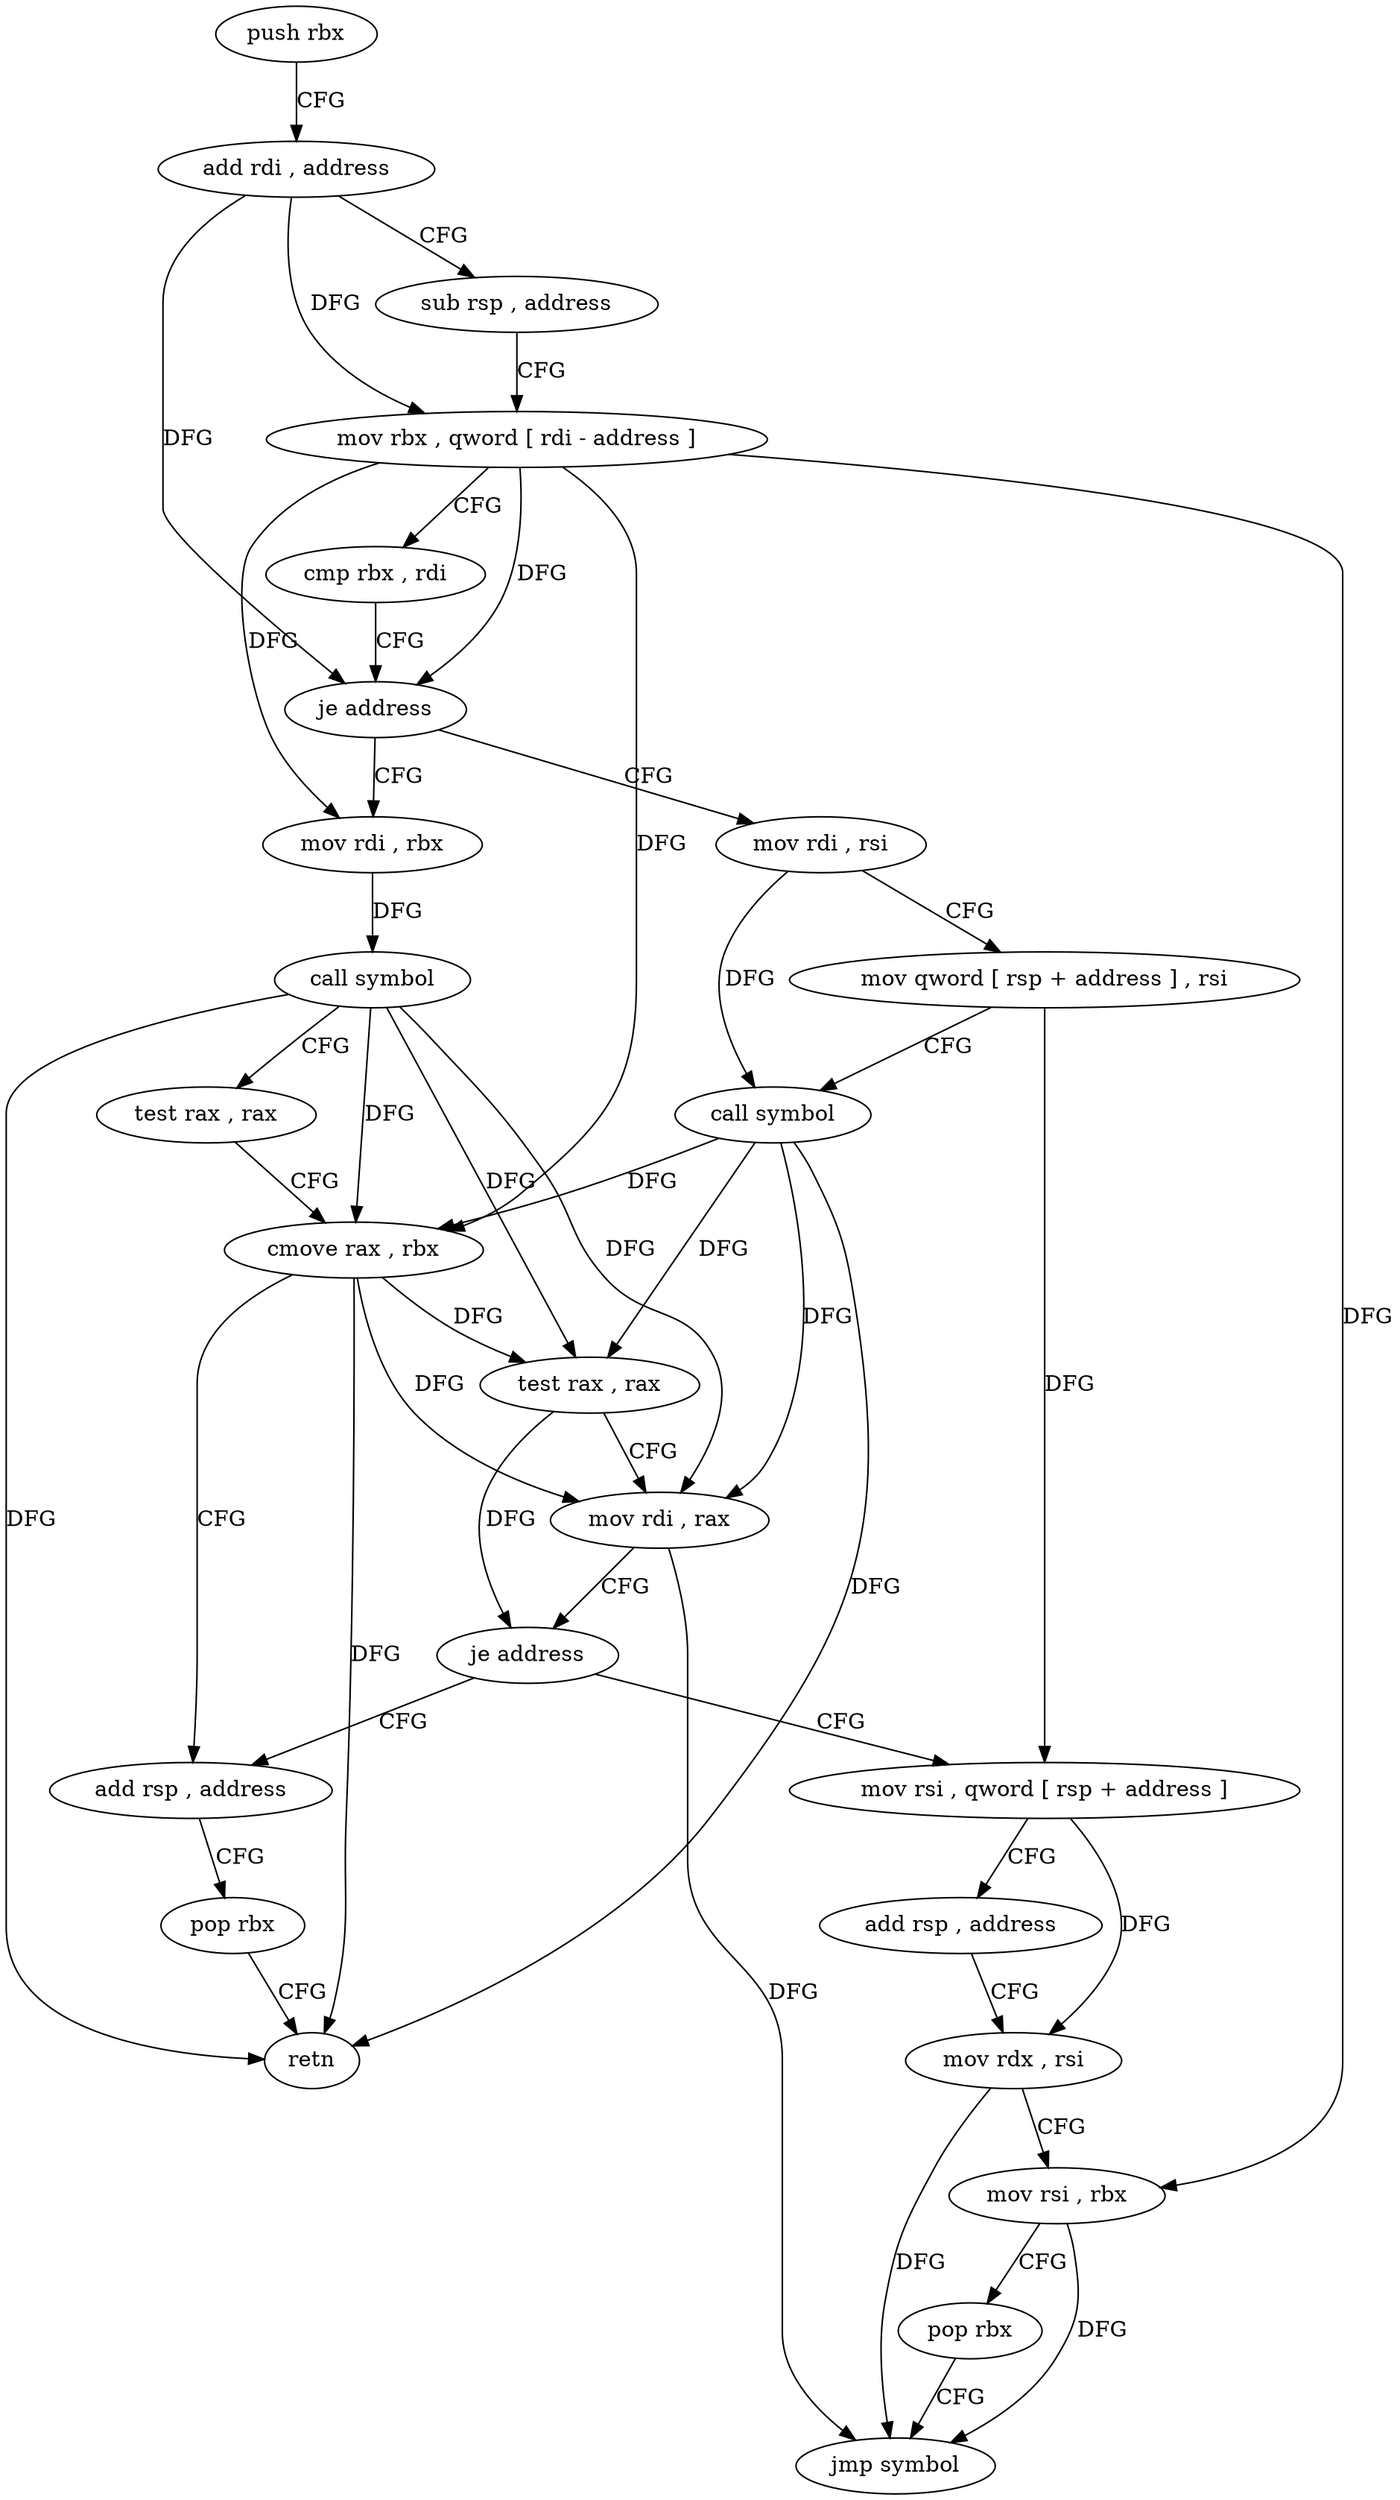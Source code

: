 digraph "func" {
"276144" [label = "push rbx" ]
"276145" [label = "add rdi , address" ]
"276149" [label = "sub rsp , address" ]
"276153" [label = "mov rbx , qword [ rdi - address ]" ]
"276157" [label = "cmp rbx , rdi" ]
"276160" [label = "je address" ]
"276192" [label = "mov rdi , rsi" ]
"276162" [label = "mov rdi , rbx" ]
"276195" [label = "mov qword [ rsp + address ] , rsi" ]
"276200" [label = "call symbol" ]
"276205" [label = "test rax , rax" ]
"276208" [label = "mov rdi , rax" ]
"276211" [label = "je address" ]
"276177" [label = "add rsp , address" ]
"276213" [label = "mov rsi , qword [ rsp + address ]" ]
"276165" [label = "call symbol" ]
"276170" [label = "test rax , rax" ]
"276173" [label = "cmove rax , rbx" ]
"276181" [label = "pop rbx" ]
"276182" [label = "retn" ]
"276218" [label = "add rsp , address" ]
"276222" [label = "mov rdx , rsi" ]
"276225" [label = "mov rsi , rbx" ]
"276228" [label = "pop rbx" ]
"276229" [label = "jmp symbol" ]
"276144" -> "276145" [ label = "CFG" ]
"276145" -> "276149" [ label = "CFG" ]
"276145" -> "276153" [ label = "DFG" ]
"276145" -> "276160" [ label = "DFG" ]
"276149" -> "276153" [ label = "CFG" ]
"276153" -> "276157" [ label = "CFG" ]
"276153" -> "276160" [ label = "DFG" ]
"276153" -> "276162" [ label = "DFG" ]
"276153" -> "276225" [ label = "DFG" ]
"276153" -> "276173" [ label = "DFG" ]
"276157" -> "276160" [ label = "CFG" ]
"276160" -> "276192" [ label = "CFG" ]
"276160" -> "276162" [ label = "CFG" ]
"276192" -> "276195" [ label = "CFG" ]
"276192" -> "276200" [ label = "DFG" ]
"276162" -> "276165" [ label = "DFG" ]
"276195" -> "276200" [ label = "CFG" ]
"276195" -> "276213" [ label = "DFG" ]
"276200" -> "276205" [ label = "DFG" ]
"276200" -> "276208" [ label = "DFG" ]
"276200" -> "276173" [ label = "DFG" ]
"276200" -> "276182" [ label = "DFG" ]
"276205" -> "276208" [ label = "CFG" ]
"276205" -> "276211" [ label = "DFG" ]
"276208" -> "276211" [ label = "CFG" ]
"276208" -> "276229" [ label = "DFG" ]
"276211" -> "276177" [ label = "CFG" ]
"276211" -> "276213" [ label = "CFG" ]
"276177" -> "276181" [ label = "CFG" ]
"276213" -> "276218" [ label = "CFG" ]
"276213" -> "276222" [ label = "DFG" ]
"276165" -> "276170" [ label = "CFG" ]
"276165" -> "276205" [ label = "DFG" ]
"276165" -> "276208" [ label = "DFG" ]
"276165" -> "276173" [ label = "DFG" ]
"276165" -> "276182" [ label = "DFG" ]
"276170" -> "276173" [ label = "CFG" ]
"276173" -> "276177" [ label = "CFG" ]
"276173" -> "276205" [ label = "DFG" ]
"276173" -> "276208" [ label = "DFG" ]
"276173" -> "276182" [ label = "DFG" ]
"276181" -> "276182" [ label = "CFG" ]
"276218" -> "276222" [ label = "CFG" ]
"276222" -> "276225" [ label = "CFG" ]
"276222" -> "276229" [ label = "DFG" ]
"276225" -> "276228" [ label = "CFG" ]
"276225" -> "276229" [ label = "DFG" ]
"276228" -> "276229" [ label = "CFG" ]
}
